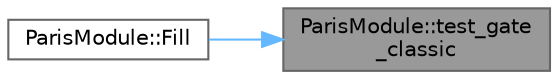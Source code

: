 digraph "ParisModule::test_gate_classic"
{
 // LATEX_PDF_SIZE
  bgcolor="transparent";
  edge [fontname=Helvetica,fontsize=10,labelfontname=Helvetica,labelfontsize=10];
  node [fontname=Helvetica,fontsize=10,shape=box,height=0.2,width=0.4];
  rankdir="RL";
  Node1 [id="Node000001",label="ParisModule::test_gate\l_classic",height=0.2,width=0.4,color="gray40", fillcolor="grey60", style="filled", fontcolor="black",tooltip=" "];
  Node1 -> Node2 [id="edge1_Node000001_Node000002",dir="back",color="steelblue1",style="solid",tooltip=" "];
  Node2 [id="Node000002",label="ParisModule::Fill",height=0.2,width=0.4,color="grey40", fillcolor="white", style="filled",URL="$class_paris_module.html#a0a6e541c6c918a058c956cb117ee7278",tooltip=" "];
}
